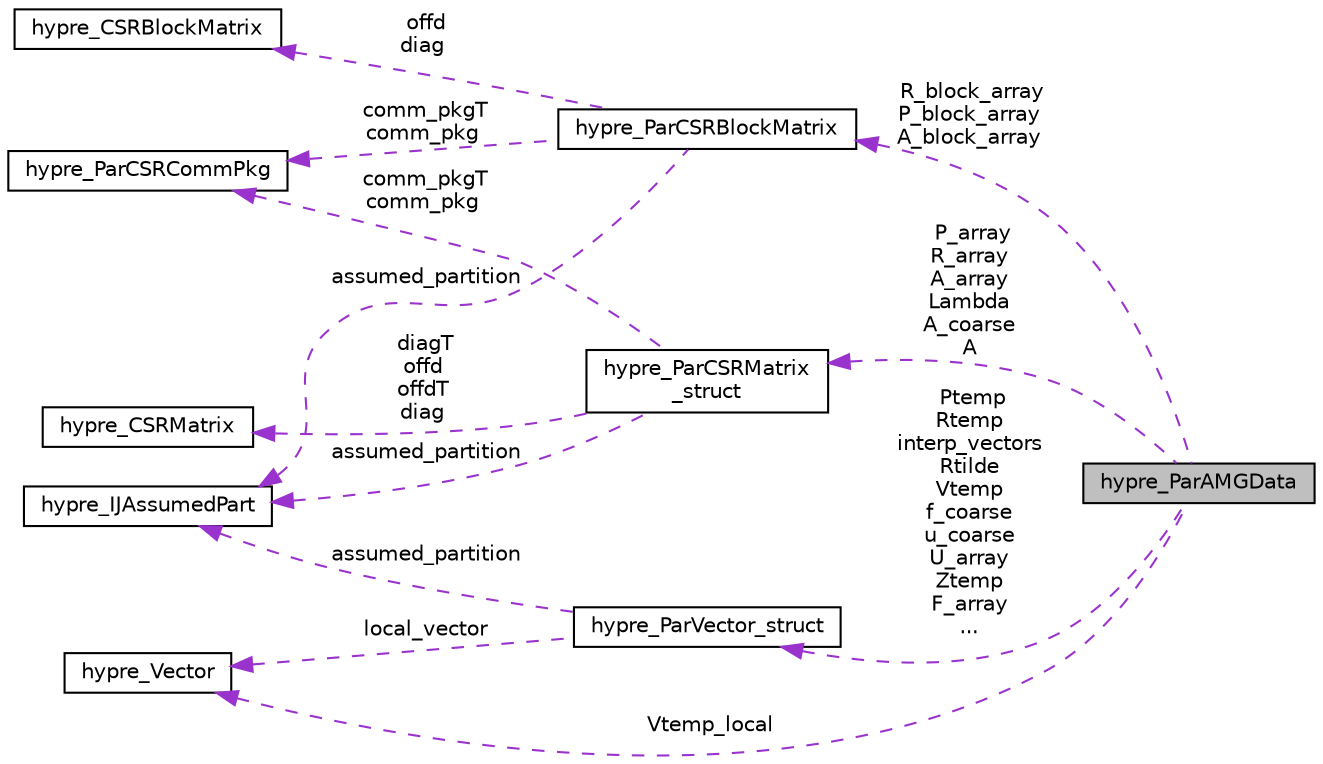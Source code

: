 digraph "hypre_ParAMGData"
{
 // LATEX_PDF_SIZE
  edge [fontname="Helvetica",fontsize="10",labelfontname="Helvetica",labelfontsize="10"];
  node [fontname="Helvetica",fontsize="10",shape=record];
  rankdir="LR";
  Node1 [label="hypre_ParAMGData",height=0.2,width=0.4,color="black", fillcolor="grey75", style="filled", fontcolor="black",tooltip=" "];
  Node2 -> Node1 [dir="back",color="darkorchid3",fontsize="10",style="dashed",label=" P_array\nR_array\nA_array\nLambda\nA_coarse\nA" ,fontname="Helvetica"];
  Node2 [label="hypre_ParCSRMatrix\l_struct",height=0.2,width=0.4,color="black", fillcolor="white", style="filled",URL="$structhypre___par_c_s_r_matrix__struct.html",tooltip=" "];
  Node3 -> Node2 [dir="back",color="darkorchid3",fontsize="10",style="dashed",label=" comm_pkgT\ncomm_pkg" ,fontname="Helvetica"];
  Node3 [label="hypre_ParCSRCommPkg",height=0.2,width=0.4,color="black", fillcolor="white", style="filled",URL="$structhypre___par_c_s_r_comm_pkg.html",tooltip=" "];
  Node4 -> Node2 [dir="back",color="darkorchid3",fontsize="10",style="dashed",label=" diagT\noffd\noffdT\ndiag" ,fontname="Helvetica"];
  Node4 [label="hypre_CSRMatrix",height=0.2,width=0.4,color="black", fillcolor="white", style="filled",URL="$structhypre___c_s_r_matrix.html",tooltip=" "];
  Node5 -> Node2 [dir="back",color="darkorchid3",fontsize="10",style="dashed",label=" assumed_partition" ,fontname="Helvetica"];
  Node5 [label="hypre_IJAssumedPart",height=0.2,width=0.4,color="black", fillcolor="white", style="filled",URL="$structhypre___i_j_assumed_part.html",tooltip=" "];
  Node6 -> Node1 [dir="back",color="darkorchid3",fontsize="10",style="dashed",label=" R_block_array\nP_block_array\nA_block_array" ,fontname="Helvetica"];
  Node6 [label="hypre_ParCSRBlockMatrix",height=0.2,width=0.4,color="black", fillcolor="white", style="filled",URL="$structhypre___par_c_s_r_block_matrix.html",tooltip=" "];
  Node3 -> Node6 [dir="back",color="darkorchid3",fontsize="10",style="dashed",label=" comm_pkgT\ncomm_pkg" ,fontname="Helvetica"];
  Node7 -> Node6 [dir="back",color="darkorchid3",fontsize="10",style="dashed",label=" offd\ndiag" ,fontname="Helvetica"];
  Node7 [label="hypre_CSRBlockMatrix",height=0.2,width=0.4,color="black", fillcolor="white", style="filled",URL="$structhypre___c_s_r_block_matrix.html",tooltip=" "];
  Node5 -> Node6 [dir="back",color="darkorchid3",fontsize="10",style="dashed",label=" assumed_partition" ,fontname="Helvetica"];
  Node8 -> Node1 [dir="back",color="darkorchid3",fontsize="10",style="dashed",label=" Ptemp\nRtemp\ninterp_vectors\nRtilde\nVtemp\nf_coarse\nu_coarse\nU_array\nZtemp\nF_array\n..." ,fontname="Helvetica"];
  Node8 [label="hypre_ParVector_struct",height=0.2,width=0.4,color="black", fillcolor="white", style="filled",URL="$structhypre___par_vector__struct.html",tooltip=" "];
  Node9 -> Node8 [dir="back",color="darkorchid3",fontsize="10",style="dashed",label=" local_vector" ,fontname="Helvetica"];
  Node9 [label="hypre_Vector",height=0.2,width=0.4,color="black", fillcolor="white", style="filled",URL="$structhypre___vector.html",tooltip=" "];
  Node5 -> Node8 [dir="back",color="darkorchid3",fontsize="10",style="dashed",label=" assumed_partition" ,fontname="Helvetica"];
  Node9 -> Node1 [dir="back",color="darkorchid3",fontsize="10",style="dashed",label=" Vtemp_local" ,fontname="Helvetica"];
}
